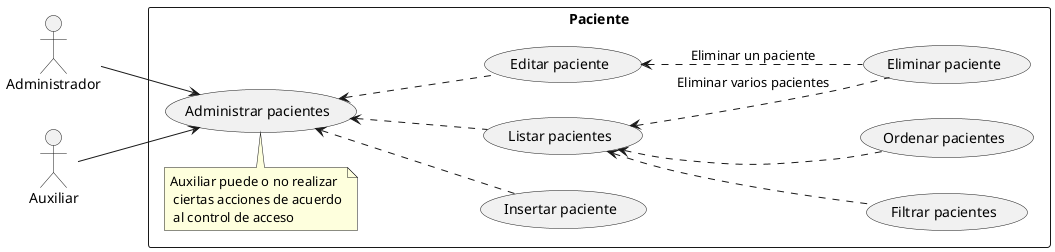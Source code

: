 @startuml
left to right direction
actor Administrador
actor Auxiliar

rectangle Paciente {
  usecase "Insertar paciente" as C
  usecase "Listar pacientes" as R
  usecase "Editar paciente" as U
  usecase "Eliminar paciente" as D
  usecase "Filtrar pacientes" as Searchable
  usecase "Ordenar pacientes" as Sortable
  usecase "Administrar pacientes" as CRUD
  note "Auxiliar puede o no realizar\r\n ciertas acciones de acuerdo\r\n al control de acceso" as Acl
}

CRUD <--. C
CRUD <--. R
CRUD <--. U

R <.. Searchable
R <.. Sortable
U <.. D: "Eliminar un paciente"
R <.. D: "Eliminar varios pacientes"

Administrador --> CRUD
Auxiliar --> CRUD
Acl -> CRUD
@enduml